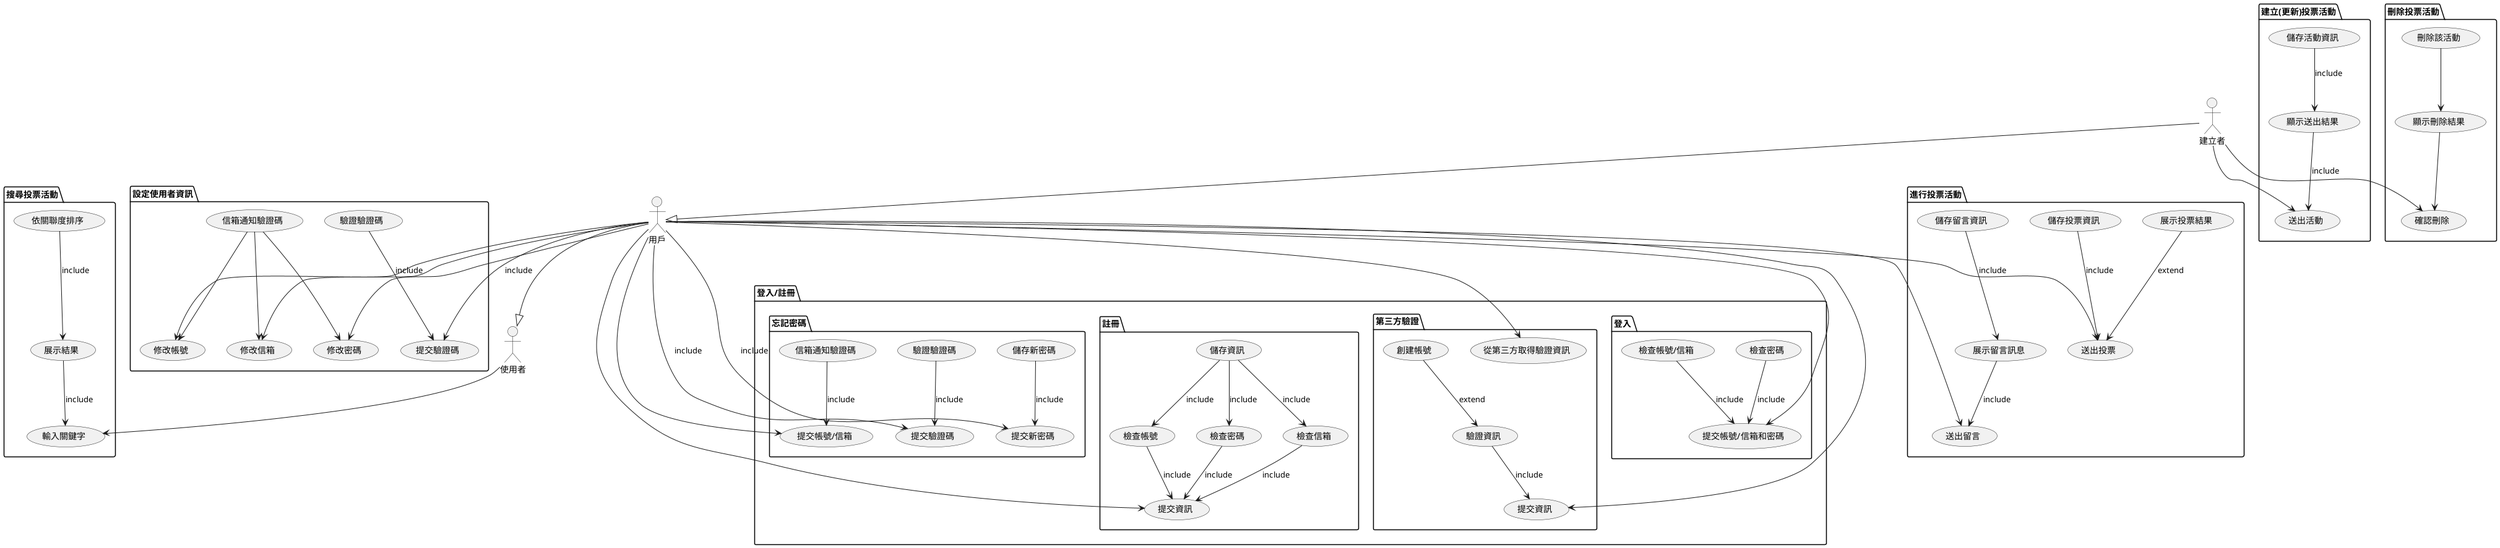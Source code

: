 @startuml 使用案例圖
actor :使用者: as user
package 搜尋投票活動{
    usecase "輸入關鍵字" as inputKeyword
    user --> inputKeyword
    usecase "展示結果" as displayResult
    displayResult --> inputKeyword: include
    usecase "依關聯度排序" as sortByAssociation
    sortByAssociation --> displayResult: include
}

actor :用戶: as client
client --|> user
package "登入/註冊"{
    package 登入{
        usecase "提交帳號/信箱和密碼" as signIn
        client --> signIn
        usecase "檢查帳號/信箱" as checkAccount
        usecase "檢查密碼" as checkPassword
        checkAccount --> signIn: include
        checkPassword --> signIn: include
    }

    package 註冊{
        usecase "提交資訊" as signUp
        client --> signUp
        usecase "檢查帳號" as checkAccount1
        usecase "檢查密碼" as checkPassword1
        usecase "檢查信箱" as checkEmail
        checkAccount1 --> signUp: include
        checkPassword1 --> signUp: include
        checkEmail --> signUp: include
        usecase "儲存資訊" as storeInfo
        storeInfo --> checkAccount1: include
        storeInfo --> checkPassword1: include
        storeInfo --> checkEmail: include
    }

    package 忘記密碼{
        usecase "提交帳號/信箱" as summitAccount
        client --> summitAccount
        usecase "信箱通知驗證碼" as emailToken
        emailToken --> summitAccount: include
        usecase "提交驗證碼" as summitToken
        client --> summitToken: include
        usecase "驗證驗證碼" as checkToken
        checkToken --> summitToken: include
        usecase "提交新密碼" as summitNewPassword
        client --> summitNewPassword: include
        usecase "儲存新密碼" as storeNewPassword
        storeNewPassword --> summitNewPassword: include
    }

    package 第三方驗證{
        usecase "從第三方取得驗證資訊" as getThirdPartyInfo
        client --> getThirdPartyInfo
        usecase "提交資訊" as summitInfo
        client --> summitInfo
        usecase "驗證資訊" as validateInfo
        validateInfo --> summitInfo: include
        usecase "創建帳號" as createAccount
        createAccount --> validateInfo: extend
    }
}

package 進行投票活動{
    usecase "送出投票" as vote
    client --> vote
    usecase "展示投票結果" as displayVoteResult
    displayVoteResult --> vote: extend
    usecase "儲存投票資訊" as storeVoteInfo
    storeVoteInfo --> vote: include

    usecase "送出留言" as summitComment
    client --> summitComment
    usecase "展示留言訊息" as displayComment
    displayComment --> summitComment: include
    usecase "儲存留言資訊" as storeCommentInfo
    storeCommentInfo --> displayComment: include
}

package 設定使用者資訊{
    usecase "修改帳號" as updateAccount
    client --> updateAccount
    usecase "信箱通知驗證碼" as emailToken1
    emailToken1 --> updateAccount
    usecase "提交驗證碼" as summitToken1
    client --> summitToken1: include
    usecase "驗證驗證碼" as checkToken1
    checkToken1 --> summitToken1: include
    usecase "修改密碼" as updatePassword
    client --> updatePassword
    emailToken1 --> updatePassword
    usecase "修改信箱" as updateEmail
    client --> updateEmail
    emailToken1 --> updateEmail
}

actor :建立者: as creator
creator --|> client

package 建立(更新)投票活動{
    usecase "送出活動" as summitActivity
    creator --> summitActivity
    usecase "顯示送出結果" as showSummitResult
    showSummitResult --> summitActivity: include
    usecase "儲存活動資訊" as storeActivityInfo
    storeActivityInfo --> showSummitResult: include
}

package 刪除投票活動{
    usecase "確認刪除" as confirmRemove
    creator --> confirmRemove
    usecase "顯示刪除結果" as showRemoveResult
    showRemoveResult --> confirmRemove
    usecase "刪除該活動" as removeActivity
    removeActivity --> showRemoveResult
}
@enduml